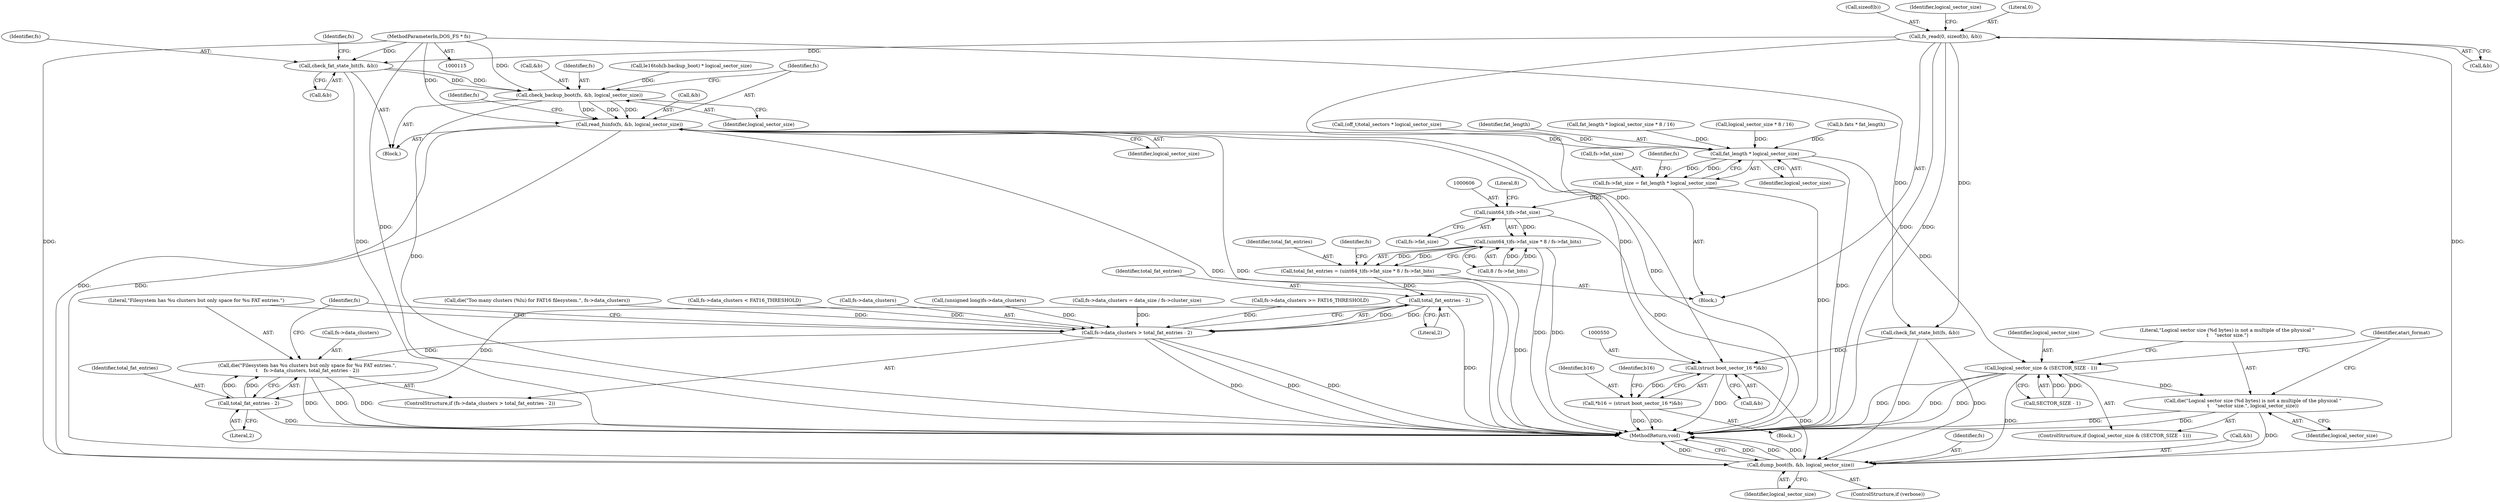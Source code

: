 digraph "0_dosfstools_e8eff147e9da1185f9afd5b25948153a3b97cf52_0@pointer" {
"1000410" [label="(Call,check_fat_state_bit(fs, &b))"];
"1000116" [label="(MethodParameterIn,DOS_FS * fs)"];
"1000125" [label="(Call,fs_read(0, sizeof(b), &b))"];
"1000424" [label="(Call,check_backup_boot(fs, &b, logical_sector_size))"];
"1000429" [label="(Call,read_fsinfo(fs, &b, logical_sector_size))"];
"1000522" [label="(Call,fat_length * logical_sector_size)"];
"1000518" [label="(Call,fs->fat_size = fat_length * logical_sector_size)"];
"1000605" [label="(Call,(uint64_t)fs->fat_size)"];
"1000604" [label="(Call,(uint64_t)fs->fat_size * 8 / fs->fat_bits)"];
"1000602" [label="(Call,total_fat_entries = (uint64_t)fs->fat_size * 8 / fs->fat_bits)"];
"1000620" [label="(Call,total_fat_entries - 2)"];
"1000616" [label="(Call,fs->data_clusters > total_fat_entries - 2)"];
"1000623" [label="(Call,die(\"Filesystem has %u clusters but only space for %u FAT entries.\",\n\t    fs->data_clusters, total_fat_entries - 2))"];
"1000628" [label="(Call,total_fat_entries - 2)"];
"1000657" [label="(Call,logical_sector_size & (SECTOR_SIZE - 1))"];
"1000662" [label="(Call,die(\"Logical sector size (%d bytes) is not a multiple of the physical \"\n\t    \"sector size.\", logical_sector_size))"];
"1000682" [label="(Call,dump_boot(fs, &b, logical_sector_size))"];
"1000549" [label="(Call,(struct boot_sector_16 *)&b)"];
"1000547" [label="(Call,*b16 = (struct boot_sector_16 *)&b)"];
"1000630" [label="(Literal,2)"];
"1000686" [label="(Identifier,logical_sector_size)"];
"1000603" [label="(Identifier,total_fat_entries)"];
"1000518" [label="(Call,fs->fat_size = fat_length * logical_sector_size)"];
"1000611" [label="(Literal,8)"];
"1000624" [label="(Literal,\"Filesystem has %u clusters but only space for %u FAT entries.\")"];
"1000629" [label="(Identifier,total_fat_entries)"];
"1000430" [label="(Identifier,fs)"];
"1000683" [label="(Identifier,fs)"];
"1000129" [label="(Call,&b)"];
"1000457" [label="(Call,die(\"Too many clusters (%lu) for FAT16 filesystem.\", fs->data_clusters))"];
"1000397" [label="(Call,fs->data_clusters < FAT16_THRESHOLD)"];
"1000116" [label="(MethodParameterIn,DOS_FS * fs)"];
"1000659" [label="(Call,SECTOR_SIZE - 1)"];
"1000607" [label="(Call,fs->fat_size)"];
"1000615" [label="(ControlStructure,if (fs->data_clusters > total_fat_entries - 2))"];
"1000623" [label="(Call,die(\"Filesystem has %u clusters but only space for %u FAT entries.\",\n\t    fs->data_clusters, total_fat_entries - 2))"];
"1000604" [label="(Call,(uint64_t)fs->fat_size * 8 / fs->fat_bits)"];
"1000433" [label="(Identifier,logical_sector_size)"];
"1000424" [label="(Call,check_backup_boot(fs, &b, logical_sector_size))"];
"1000265" [label="(Call,b.fats * fat_length)"];
"1000127" [label="(Call,sizeof(b))"];
"1000132" [label="(Identifier,logical_sector_size)"];
"1000481" [label="(Call,fat_length * logical_sector_size * 8 / 16)"];
"1000618" [label="(Identifier,fs)"];
"1000622" [label="(Literal,2)"];
"1000425" [label="(Identifier,fs)"];
"1000687" [label="(MethodReturn,void)"];
"1000416" [label="(Identifier,fs)"];
"1000682" [label="(Call,dump_boot(fs, &b, logical_sector_size))"];
"1000620" [label="(Call,total_fat_entries - 2)"];
"1000621" [label="(Identifier,total_fat_entries)"];
"1000635" [label="(Identifier,fs)"];
"1000297" [label="(Call,(off_t)total_sectors * logical_sector_size)"];
"1000616" [label="(Call,fs->data_clusters > total_fat_entries - 2)"];
"1000506" [label="(Identifier,fs)"];
"1000628" [label="(Call,total_fat_entries - 2)"];
"1000668" [label="(Identifier,atari_format)"];
"1000662" [label="(Call,die(\"Logical sector size (%d bytes) is not a multiple of the physical \"\n\t    \"sector size.\", logical_sector_size))"];
"1000125" [label="(Call,fs_read(0, sizeof(b), &b))"];
"1000656" [label="(ControlStructure,if (logical_sector_size & (SECTOR_SIZE - 1)))"];
"1000664" [label="(Identifier,logical_sector_size)"];
"1000418" [label="(Call,le16toh(b.backup_boot) * logical_sector_size)"];
"1000605" [label="(Call,(uint64_t)fs->fat_size)"];
"1000625" [label="(Call,fs->data_clusters)"];
"1000545" [label="(Block,)"];
"1000556" [label="(Identifier,b16)"];
"1000602" [label="(Call,total_fat_entries = (uint64_t)fs->fat_size * 8 / fs->fat_bits)"];
"1000527" [label="(Identifier,fs)"];
"1000412" [label="(Call,&b)"];
"1000617" [label="(Call,fs->data_clusters)"];
"1000547" [label="(Call,*b16 = (struct boot_sector_16 *)&b)"];
"1000410" [label="(Call,check_fat_state_bit(fs, &b))"];
"1000523" [label="(Identifier,fat_length)"];
"1000426" [label="(Call,&b)"];
"1000519" [label="(Call,fs->fat_size)"];
"1000429" [label="(Call,read_fsinfo(fs, &b, logical_sector_size))"];
"1000411" [label="(Identifier,fs)"];
"1000404" [label="(Call,(unsigned long)fs->data_clusters)"];
"1000658" [label="(Identifier,logical_sector_size)"];
"1000462" [label="(Call,check_fat_state_bit(fs, &b))"];
"1000428" [label="(Identifier,logical_sector_size)"];
"1000347" [label="(Block,)"];
"1000313" [label="(Call,fs->data_clusters = data_size / fs->cluster_size)"];
"1000663" [label="(Literal,\"Logical sector size (%d bytes) is not a multiple of the physical \"\n\t    \"sector size.\")"];
"1000126" [label="(Literal,0)"];
"1000452" [label="(Call,fs->data_clusters >= FAT16_THRESHOLD)"];
"1000548" [label="(Identifier,b16)"];
"1000431" [label="(Call,&b)"];
"1000551" [label="(Call,&b)"];
"1000549" [label="(Call,(struct boot_sector_16 *)&b)"];
"1000684" [label="(Call,&b)"];
"1000483" [label="(Call,logical_sector_size * 8 / 16)"];
"1000610" [label="(Call,8 / fs->fat_bits)"];
"1000657" [label="(Call,logical_sector_size & (SECTOR_SIZE - 1))"];
"1000524" [label="(Identifier,logical_sector_size)"];
"1000522" [label="(Call,fat_length * logical_sector_size)"];
"1000117" [label="(Block,)"];
"1000680" [label="(ControlStructure,if (verbose))"];
"1000410" -> "1000347"  [label="AST: "];
"1000410" -> "1000412"  [label="CFG: "];
"1000411" -> "1000410"  [label="AST: "];
"1000412" -> "1000410"  [label="AST: "];
"1000416" -> "1000410"  [label="CFG: "];
"1000410" -> "1000687"  [label="DDG: "];
"1000116" -> "1000410"  [label="DDG: "];
"1000125" -> "1000410"  [label="DDG: "];
"1000410" -> "1000424"  [label="DDG: "];
"1000410" -> "1000424"  [label="DDG: "];
"1000116" -> "1000115"  [label="AST: "];
"1000116" -> "1000687"  [label="DDG: "];
"1000116" -> "1000424"  [label="DDG: "];
"1000116" -> "1000429"  [label="DDG: "];
"1000116" -> "1000462"  [label="DDG: "];
"1000116" -> "1000682"  [label="DDG: "];
"1000125" -> "1000117"  [label="AST: "];
"1000125" -> "1000129"  [label="CFG: "];
"1000126" -> "1000125"  [label="AST: "];
"1000127" -> "1000125"  [label="AST: "];
"1000129" -> "1000125"  [label="AST: "];
"1000132" -> "1000125"  [label="CFG: "];
"1000125" -> "1000687"  [label="DDG: "];
"1000125" -> "1000687"  [label="DDG: "];
"1000125" -> "1000462"  [label="DDG: "];
"1000125" -> "1000549"  [label="DDG: "];
"1000125" -> "1000682"  [label="DDG: "];
"1000424" -> "1000347"  [label="AST: "];
"1000424" -> "1000428"  [label="CFG: "];
"1000425" -> "1000424"  [label="AST: "];
"1000426" -> "1000424"  [label="AST: "];
"1000428" -> "1000424"  [label="AST: "];
"1000430" -> "1000424"  [label="CFG: "];
"1000424" -> "1000687"  [label="DDG: "];
"1000418" -> "1000424"  [label="DDG: "];
"1000424" -> "1000429"  [label="DDG: "];
"1000424" -> "1000429"  [label="DDG: "];
"1000424" -> "1000429"  [label="DDG: "];
"1000429" -> "1000347"  [label="AST: "];
"1000429" -> "1000433"  [label="CFG: "];
"1000430" -> "1000429"  [label="AST: "];
"1000431" -> "1000429"  [label="AST: "];
"1000433" -> "1000429"  [label="AST: "];
"1000506" -> "1000429"  [label="CFG: "];
"1000429" -> "1000687"  [label="DDG: "];
"1000429" -> "1000687"  [label="DDG: "];
"1000429" -> "1000687"  [label="DDG: "];
"1000429" -> "1000522"  [label="DDG: "];
"1000429" -> "1000549"  [label="DDG: "];
"1000429" -> "1000682"  [label="DDG: "];
"1000429" -> "1000682"  [label="DDG: "];
"1000522" -> "1000518"  [label="AST: "];
"1000522" -> "1000524"  [label="CFG: "];
"1000523" -> "1000522"  [label="AST: "];
"1000524" -> "1000522"  [label="AST: "];
"1000518" -> "1000522"  [label="CFG: "];
"1000522" -> "1000687"  [label="DDG: "];
"1000522" -> "1000518"  [label="DDG: "];
"1000522" -> "1000518"  [label="DDG: "];
"1000265" -> "1000522"  [label="DDG: "];
"1000481" -> "1000522"  [label="DDG: "];
"1000297" -> "1000522"  [label="DDG: "];
"1000483" -> "1000522"  [label="DDG: "];
"1000522" -> "1000657"  [label="DDG: "];
"1000518" -> "1000117"  [label="AST: "];
"1000519" -> "1000518"  [label="AST: "];
"1000527" -> "1000518"  [label="CFG: "];
"1000518" -> "1000687"  [label="DDG: "];
"1000518" -> "1000605"  [label="DDG: "];
"1000605" -> "1000604"  [label="AST: "];
"1000605" -> "1000607"  [label="CFG: "];
"1000606" -> "1000605"  [label="AST: "];
"1000607" -> "1000605"  [label="AST: "];
"1000611" -> "1000605"  [label="CFG: "];
"1000605" -> "1000687"  [label="DDG: "];
"1000605" -> "1000604"  [label="DDG: "];
"1000604" -> "1000602"  [label="AST: "];
"1000604" -> "1000610"  [label="CFG: "];
"1000610" -> "1000604"  [label="AST: "];
"1000602" -> "1000604"  [label="CFG: "];
"1000604" -> "1000687"  [label="DDG: "];
"1000604" -> "1000687"  [label="DDG: "];
"1000604" -> "1000602"  [label="DDG: "];
"1000604" -> "1000602"  [label="DDG: "];
"1000610" -> "1000604"  [label="DDG: "];
"1000610" -> "1000604"  [label="DDG: "];
"1000602" -> "1000117"  [label="AST: "];
"1000603" -> "1000602"  [label="AST: "];
"1000618" -> "1000602"  [label="CFG: "];
"1000602" -> "1000687"  [label="DDG: "];
"1000602" -> "1000620"  [label="DDG: "];
"1000620" -> "1000616"  [label="AST: "];
"1000620" -> "1000622"  [label="CFG: "];
"1000621" -> "1000620"  [label="AST: "];
"1000622" -> "1000620"  [label="AST: "];
"1000616" -> "1000620"  [label="CFG: "];
"1000620" -> "1000687"  [label="DDG: "];
"1000620" -> "1000616"  [label="DDG: "];
"1000620" -> "1000616"  [label="DDG: "];
"1000620" -> "1000628"  [label="DDG: "];
"1000616" -> "1000615"  [label="AST: "];
"1000617" -> "1000616"  [label="AST: "];
"1000624" -> "1000616"  [label="CFG: "];
"1000635" -> "1000616"  [label="CFG: "];
"1000616" -> "1000687"  [label="DDG: "];
"1000616" -> "1000687"  [label="DDG: "];
"1000616" -> "1000687"  [label="DDG: "];
"1000457" -> "1000616"  [label="DDG: "];
"1000397" -> "1000616"  [label="DDG: "];
"1000452" -> "1000616"  [label="DDG: "];
"1000404" -> "1000616"  [label="DDG: "];
"1000313" -> "1000616"  [label="DDG: "];
"1000616" -> "1000623"  [label="DDG: "];
"1000623" -> "1000615"  [label="AST: "];
"1000623" -> "1000628"  [label="CFG: "];
"1000624" -> "1000623"  [label="AST: "];
"1000625" -> "1000623"  [label="AST: "];
"1000628" -> "1000623"  [label="AST: "];
"1000635" -> "1000623"  [label="CFG: "];
"1000623" -> "1000687"  [label="DDG: "];
"1000623" -> "1000687"  [label="DDG: "];
"1000623" -> "1000687"  [label="DDG: "];
"1000628" -> "1000623"  [label="DDG: "];
"1000628" -> "1000623"  [label="DDG: "];
"1000628" -> "1000630"  [label="CFG: "];
"1000629" -> "1000628"  [label="AST: "];
"1000630" -> "1000628"  [label="AST: "];
"1000628" -> "1000687"  [label="DDG: "];
"1000657" -> "1000656"  [label="AST: "];
"1000657" -> "1000659"  [label="CFG: "];
"1000658" -> "1000657"  [label="AST: "];
"1000659" -> "1000657"  [label="AST: "];
"1000663" -> "1000657"  [label="CFG: "];
"1000668" -> "1000657"  [label="CFG: "];
"1000657" -> "1000687"  [label="DDG: "];
"1000657" -> "1000687"  [label="DDG: "];
"1000657" -> "1000687"  [label="DDG: "];
"1000659" -> "1000657"  [label="DDG: "];
"1000659" -> "1000657"  [label="DDG: "];
"1000657" -> "1000662"  [label="DDG: "];
"1000657" -> "1000682"  [label="DDG: "];
"1000662" -> "1000656"  [label="AST: "];
"1000662" -> "1000664"  [label="CFG: "];
"1000663" -> "1000662"  [label="AST: "];
"1000664" -> "1000662"  [label="AST: "];
"1000668" -> "1000662"  [label="CFG: "];
"1000662" -> "1000687"  [label="DDG: "];
"1000662" -> "1000687"  [label="DDG: "];
"1000662" -> "1000682"  [label="DDG: "];
"1000682" -> "1000680"  [label="AST: "];
"1000682" -> "1000686"  [label="CFG: "];
"1000683" -> "1000682"  [label="AST: "];
"1000684" -> "1000682"  [label="AST: "];
"1000686" -> "1000682"  [label="AST: "];
"1000687" -> "1000682"  [label="CFG: "];
"1000682" -> "1000687"  [label="DDG: "];
"1000682" -> "1000687"  [label="DDG: "];
"1000682" -> "1000687"  [label="DDG: "];
"1000682" -> "1000687"  [label="DDG: "];
"1000462" -> "1000682"  [label="DDG: "];
"1000462" -> "1000682"  [label="DDG: "];
"1000549" -> "1000682"  [label="DDG: "];
"1000549" -> "1000547"  [label="AST: "];
"1000549" -> "1000551"  [label="CFG: "];
"1000550" -> "1000549"  [label="AST: "];
"1000551" -> "1000549"  [label="AST: "];
"1000547" -> "1000549"  [label="CFG: "];
"1000549" -> "1000687"  [label="DDG: "];
"1000549" -> "1000547"  [label="DDG: "];
"1000462" -> "1000549"  [label="DDG: "];
"1000547" -> "1000545"  [label="AST: "];
"1000548" -> "1000547"  [label="AST: "];
"1000556" -> "1000547"  [label="CFG: "];
"1000547" -> "1000687"  [label="DDG: "];
"1000547" -> "1000687"  [label="DDG: "];
}
